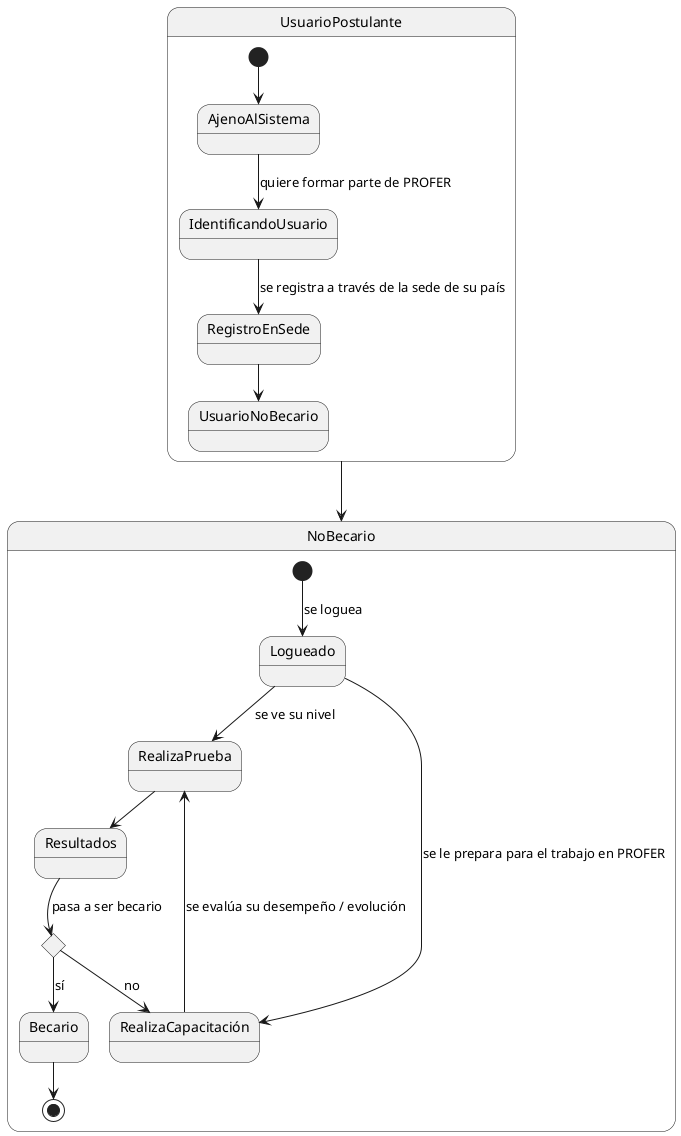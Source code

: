@startuml Diagrama_de_Estados_Postulante
skinparam defaultTextAlignment center

state UsuarioPostulante {
  [*] --> AjenoAlSistema
  AjenoAlSistema --> IdentificandoUsuario : quiere formar parte de PROFER
  IdentificandoUsuario --> RegistroEnSede : se registra a través de la sede de su país
  RegistroEnSede --> UsuarioNoBecario
}

UsuarioPostulante --> NoBecario

state NoBecario {
  [*] --> Logueado : se loguea
  Logueado --> RealizaPrueba : se ve su nivel
  Logueado --> RealizaCapacitación : se le prepara para el trabajo en PROFER
  RealizaPrueba --> Resultados
  RealizaCapacitación --> RealizaPrueba : se evalúa su desempeño / evolución
  state acción <<choice>>
  Resultados --> acción : pasa a ser becario
  acción --> Becario : sí
  acción --> RealizaCapacitación : no
  Becario --> [*]
}
@enduml

/'//TODO: Preguntar que sucede cuando no pasa a ser becario '/